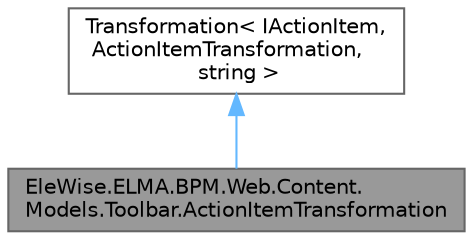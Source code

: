 digraph "EleWise.ELMA.BPM.Web.Content.Models.Toolbar.ActionItemTransformation"
{
 // LATEX_PDF_SIZE
  bgcolor="transparent";
  edge [fontname=Helvetica,fontsize=10,labelfontname=Helvetica,labelfontsize=10];
  node [fontname=Helvetica,fontsize=10,shape=box,height=0.2,width=0.4];
  Node1 [id="Node000001",label="EleWise.ELMA.BPM.Web.Content.\lModels.Toolbar.ActionItemTransformation",height=0.2,width=0.4,color="gray40", fillcolor="grey60", style="filled", fontcolor="black",tooltip=" "];
  Node2 -> Node1 [id="edge1_Node000001_Node000002",dir="back",color="steelblue1",style="solid",tooltip=" "];
  Node2 [id="Node000002",label="Transformation\< IActionItem,\l ActionItemTransformation,\l string \>",height=0.2,width=0.4,color="gray40", fillcolor="white", style="filled",tooltip=" "];
}
